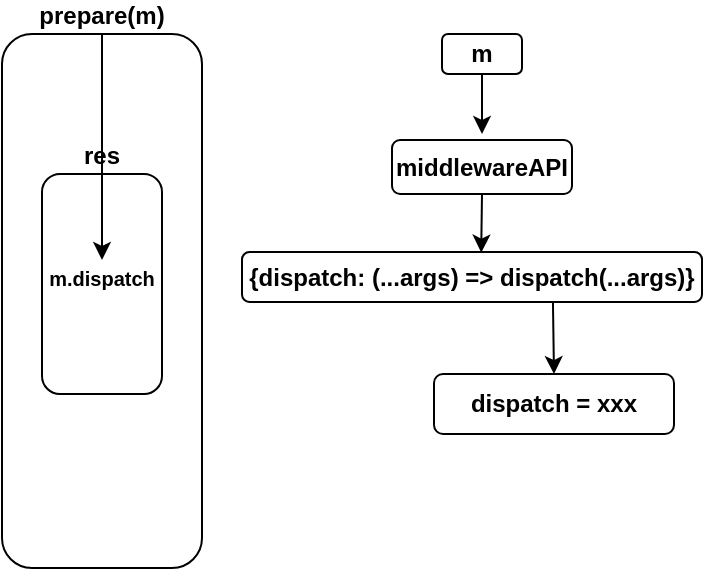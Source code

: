 <mxfile pages="1" version="11.2.8" type="github"><diagram id="-_tgQD8C9dAvgAtNSRqC" name="Page-1"><mxGraphModel dx="981" dy="492" grid="1" gridSize="10" guides="1" tooltips="1" connect="1" arrows="1" fold="1" page="1" pageScale="1" pageWidth="3300" pageHeight="2339" math="0" shadow="0"><root><mxCell id="0"/><mxCell id="1" parent="0"/><mxCell id="-sl46ujLbVTfhXzwOS8B-4" value="&lt;b&gt;prepare(m)&lt;/b&gt;" style="rounded=1;whiteSpace=wrap;html=1;labelPosition=center;verticalLabelPosition=top;align=center;verticalAlign=bottom;" vertex="1" parent="1"><mxGeometry x="500" y="110" width="100" height="267" as="geometry"/></mxCell><mxCell id="-sl46ujLbVTfhXzwOS8B-5" value="&lt;b&gt;res&lt;/b&gt;" style="rounded=1;whiteSpace=wrap;html=1;glass=0;labelPosition=center;verticalLabelPosition=top;align=center;verticalAlign=bottom;" vertex="1" parent="1"><mxGeometry x="520" y="180" width="60" height="110" as="geometry"/></mxCell><mxCell id="-sl46ujLbVTfhXzwOS8B-6" value="&lt;b&gt;&lt;font style=&quot;font-size: 10px&quot;&gt;m.dispatch&lt;/font&gt;&lt;/b&gt;" style="text;html=1;strokeColor=none;fillColor=none;align=center;verticalAlign=middle;whiteSpace=wrap;rounded=0;glass=0;" vertex="1" parent="1"><mxGeometry x="530" y="223" width="40" height="17" as="geometry"/></mxCell><mxCell id="-sl46ujLbVTfhXzwOS8B-9" value="" style="endArrow=classic;html=1;exitX=0.5;exitY=0;exitDx=0;exitDy=0;" edge="1" parent="1" source="-sl46ujLbVTfhXzwOS8B-4" target="-sl46ujLbVTfhXzwOS8B-6"><mxGeometry width="50" height="50" relative="1" as="geometry"><mxPoint x="670" y="180" as="sourcePoint"/><mxPoint x="720" y="130" as="targetPoint"/></mxGeometry></mxCell><mxCell id="-sl46ujLbVTfhXzwOS8B-11" value="&lt;b&gt;m&lt;/b&gt;" style="rounded=1;whiteSpace=wrap;html=1;glass=0;" vertex="1" parent="1"><mxGeometry x="720" y="110" width="40" height="20" as="geometry"/></mxCell><mxCell id="-sl46ujLbVTfhXzwOS8B-12" value="" style="endArrow=classic;html=1;exitX=0.5;exitY=1;exitDx=0;exitDy=0;" edge="1" parent="1" source="-sl46ujLbVTfhXzwOS8B-11"><mxGeometry width="50" height="50" relative="1" as="geometry"><mxPoint x="720" y="190" as="sourcePoint"/><mxPoint x="740" y="160" as="targetPoint"/></mxGeometry></mxCell><mxCell id="-sl46ujLbVTfhXzwOS8B-13" value="&lt;b&gt;middlewareAPI&lt;/b&gt;" style="rounded=1;whiteSpace=wrap;html=1;glass=0;" vertex="1" parent="1"><mxGeometry x="695" y="163" width="90" height="27" as="geometry"/></mxCell><mxCell id="-sl46ujLbVTfhXzwOS8B-15" value="&lt;b&gt;{dispatch: (...args) =&amp;gt; dispatch(...args)}&lt;/b&gt;" style="rounded=1;whiteSpace=wrap;html=1;glass=0;" vertex="1" parent="1"><mxGeometry x="620" y="219" width="230" height="25" as="geometry"/></mxCell><mxCell id="-sl46ujLbVTfhXzwOS8B-16" value="" style="endArrow=classic;html=1;exitX=0.5;exitY=1;exitDx=0;exitDy=0;entryX=0.52;entryY=0.013;entryDx=0;entryDy=0;entryPerimeter=0;" edge="1" parent="1" source="-sl46ujLbVTfhXzwOS8B-13" target="-sl46ujLbVTfhXzwOS8B-15"><mxGeometry width="50" height="50" relative="1" as="geometry"><mxPoint x="750" y="140" as="sourcePoint"/><mxPoint x="750" y="170" as="targetPoint"/></mxGeometry></mxCell><mxCell id="-sl46ujLbVTfhXzwOS8B-17" value="&lt;b&gt;dispatch = xxx&lt;/b&gt;" style="rounded=1;whiteSpace=wrap;html=1;glass=0;" vertex="1" parent="1"><mxGeometry x="716" y="280" width="120" height="30" as="geometry"/></mxCell><mxCell id="-sl46ujLbVTfhXzwOS8B-18" value="" style="endArrow=classic;html=1;entryX=0.5;entryY=0;entryDx=0;entryDy=0;exitX=0.676;exitY=1.014;exitDx=0;exitDy=0;exitPerimeter=0;" edge="1" parent="1" source="-sl46ujLbVTfhXzwOS8B-15" target="-sl46ujLbVTfhXzwOS8B-17"><mxGeometry width="50" height="50" relative="1" as="geometry"><mxPoint x="777" y="250" as="sourcePoint"/><mxPoint x="930" y="240" as="targetPoint"/></mxGeometry></mxCell></root></mxGraphModel></diagram></mxfile>